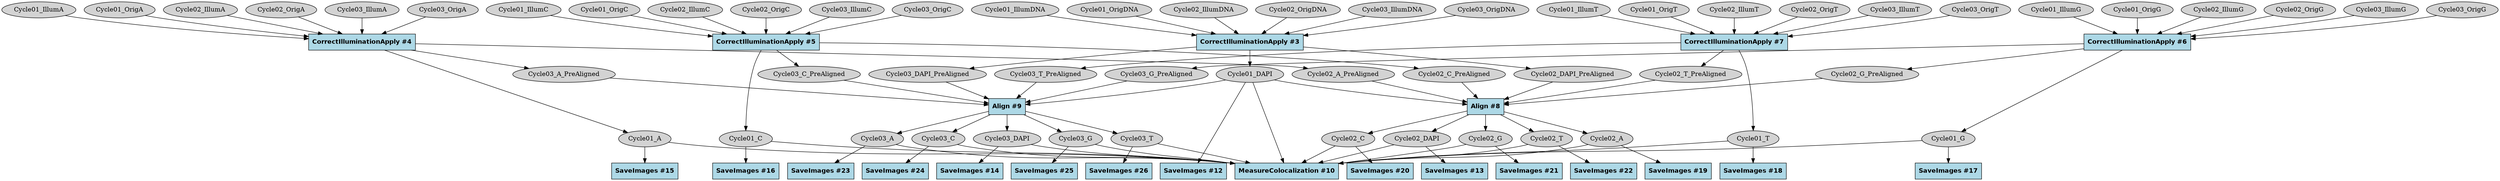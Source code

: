 strict digraph {
Align_3639f4c2 [type=module, label="Align #8", module_name=Align, module_num=8, original_num=8, stable_id="Align_3639f4c2", enabled=True, shape=box, style=filled, fontname="Helvetica-Bold", fillcolor=lightblue];
Align_ba3c1e0a [type=module, label="Align #9", module_name=Align, module_num=9, original_num=9, stable_id="Align_ba3c1e0a", enabled=True, shape=box, style=filled, fontname="Helvetica-Bold", fillcolor=lightblue];
CorrectIlluminationApply_8bb0ad06 [type=module, label="CorrectIlluminationApply #4", module_name=CorrectIlluminationApply, module_num=4, original_num=4, stable_id="CorrectIlluminationApply_8bb0ad06", enabled=True, shape=box, style=filled, fontname="Helvetica-Bold", fillcolor=lightblue];
CorrectIlluminationApply_ad0dce3e [type=module, label="CorrectIlluminationApply #5", module_name=CorrectIlluminationApply, module_num=5, original_num=5, stable_id="CorrectIlluminationApply_ad0dce3e", enabled=True, shape=box, style=filled, fontname="Helvetica-Bold", fillcolor=lightblue];
CorrectIlluminationApply_adc93fea [type=module, label="CorrectIlluminationApply #6", module_name=CorrectIlluminationApply, module_num=6, original_num=6, stable_id="CorrectIlluminationApply_adc93fea", enabled=True, shape=box, style=filled, fontname="Helvetica-Bold", fillcolor=lightblue];
CorrectIlluminationApply_e198cdd7 [type=module, label="CorrectIlluminationApply #7", module_name=CorrectIlluminationApply, module_num=7, original_num=7, stable_id="CorrectIlluminationApply_e198cdd7", enabled=True, shape=box, style=filled, fontname="Helvetica-Bold", fillcolor=lightblue];
CorrectIlluminationApply_fae32b29 [type=module, label="CorrectIlluminationApply #3", module_name=CorrectIlluminationApply, module_num=3, original_num=3, stable_id="CorrectIlluminationApply_fae32b29", enabled=True, shape=box, style=filled, fontname="Helvetica-Bold", fillcolor=lightblue];
MeasureColocalization_1c806ec0 [type=module, label="MeasureColocalization #10", module_name=MeasureColocalization, module_num=10, original_num=10, stable_id="MeasureColocalization_1c806ec0", enabled=True, shape=box, style=filled, fontname="Helvetica-Bold", fillcolor=lightblue];
SaveImages_166e376d [type=module, label="SaveImages #25", module_name=SaveImages, module_num=25, original_num=25, stable_id="SaveImages_166e376d", enabled=True, shape=box, style=filled, fontname="Helvetica-Bold", fillcolor=lightblue];
SaveImages_209666 [type=module, label="SaveImages #21", module_name=SaveImages, module_num=21, original_num=21, stable_id="SaveImages_209666", enabled=True, shape=box, style=filled, fontname="Helvetica-Bold", fillcolor=lightblue];
SaveImages_25d71e65 [type=module, label="SaveImages #14", module_name=SaveImages, module_num=14, original_num=14, stable_id="SaveImages_25d71e65", enabled=True, shape=box, style=filled, fontname="Helvetica-Bold", fillcolor=lightblue];
SaveImages_27ebf127 [type=module, label="SaveImages #19", module_name=SaveImages, module_num=19, original_num=19, stable_id="SaveImages_27ebf127", enabled=True, shape=box, style=filled, fontname="Helvetica-Bold", fillcolor=lightblue];
SaveImages_50a8fa7 [type=module, label="SaveImages #24", module_name=SaveImages, module_num=24, original_num=24, stable_id="SaveImages_50a8fa7", enabled=True, shape=box, style=filled, fontname="Helvetica-Bold", fillcolor=lightblue];
SaveImages_6e8089a9 [type=module, label="SaveImages #23", module_name=SaveImages, module_num=23, original_num=23, stable_id="SaveImages_6e8089a9", enabled=True, shape=box, style=filled, fontname="Helvetica-Bold", fillcolor=lightblue];
SaveImages_80c39bf5 [type=module, label="SaveImages #17", module_name=SaveImages, module_num=17, original_num=17, stable_id="SaveImages_80c39bf5", enabled=True, shape=box, style=filled, fontname="Helvetica-Bold", fillcolor=lightblue];
SaveImages_82399f89 [type=module, label="SaveImages #15", module_name=SaveImages, module_num=15, original_num=15, stable_id="SaveImages_82399f89", enabled=True, shape=box, style=filled, fontname="Helvetica-Bold", fillcolor=lightblue];
SaveImages_83684cd7 [type=module, label="SaveImages #18", module_name=SaveImages, module_num=18, original_num=18, stable_id="SaveImages_83684cd7", enabled=True, shape=box, style=filled, fontname="Helvetica-Bold", fillcolor=lightblue];
SaveImages_8a753349 [type=module, label="SaveImages #16", module_name=SaveImages, module_num=16, original_num=16, stable_id="SaveImages_8a753349", enabled=True, shape=box, style=filled, fontname="Helvetica-Bold", fillcolor=lightblue];
SaveImages_a08bcbd8 [type=module, label="SaveImages #13", module_name=SaveImages, module_num=13, original_num=13, stable_id="SaveImages_a08bcbd8", enabled=True, shape=box, style=filled, fontname="Helvetica-Bold", fillcolor=lightblue];
SaveImages_a76d743b [type=module, label="SaveImages #12", module_name=SaveImages, module_num=12, original_num=12, stable_id="SaveImages_a76d743b", enabled=True, shape=box, style=filled, fontname="Helvetica-Bold", fillcolor=lightblue];
SaveImages_b493bd46 [type=module, label="SaveImages #26", module_name=SaveImages, module_num=26, original_num=26, stable_id="SaveImages_b493bd46", enabled=True, shape=box, style=filled, fontname="Helvetica-Bold", fillcolor=lightblue];
SaveImages_d57fd6c6 [type=module, label="SaveImages #20", module_name=SaveImages, module_num=20, original_num=20, stable_id="SaveImages_d57fd6c6", enabled=True, shape=box, style=filled, fontname="Helvetica-Bold", fillcolor=lightblue];
SaveImages_d601fd4e [type=module, label="SaveImages #22", module_name=SaveImages, module_num=22, original_num=22, stable_id="SaveImages_d601fd4e", enabled=True, shape=box, style=filled, fontname="Helvetica-Bold", fillcolor=lightblue];
image__Cycle01_A [type=image, label="Cycle01_A", shape=ellipse, style=filled, fillcolor=lightgray];
image__Cycle01_C [type=image, label="Cycle01_C", shape=ellipse, style=filled, fillcolor=lightgray];
image__Cycle01_DAPI [type=image, label="Cycle01_DAPI", shape=ellipse, style=filled, fillcolor=lightgray];
image__Cycle01_G [type=image, label="Cycle01_G", shape=ellipse, style=filled, fillcolor=lightgray];
image__Cycle01_IllumA [type=image, label="Cycle01_IllumA", shape=ellipse, style=filled, fillcolor=lightgray];
image__Cycle01_IllumC [type=image, label="Cycle01_IllumC", shape=ellipse, style=filled, fillcolor=lightgray];
image__Cycle01_IllumDNA [type=image, label="Cycle01_IllumDNA", shape=ellipse, style=filled, fillcolor=lightgray];
image__Cycle01_IllumG [type=image, label="Cycle01_IllumG", shape=ellipse, style=filled, fillcolor=lightgray];
image__Cycle01_IllumT [type=image, label="Cycle01_IllumT", shape=ellipse, style=filled, fillcolor=lightgray];
image__Cycle01_OrigA [type=image, label="Cycle01_OrigA", shape=ellipse, style=filled, fillcolor=lightgray];
image__Cycle01_OrigC [type=image, label="Cycle01_OrigC", shape=ellipse, style=filled, fillcolor=lightgray];
image__Cycle01_OrigDNA [type=image, label="Cycle01_OrigDNA", shape=ellipse, style=filled, fillcolor=lightgray];
image__Cycle01_OrigG [type=image, label="Cycle01_OrigG", shape=ellipse, style=filled, fillcolor=lightgray];
image__Cycle01_OrigT [type=image, label="Cycle01_OrigT", shape=ellipse, style=filled, fillcolor=lightgray];
image__Cycle01_T [type=image, label="Cycle01_T", shape=ellipse, style=filled, fillcolor=lightgray];
image__Cycle02_A [type=image, label="Cycle02_A", shape=ellipse, style=filled, fillcolor=lightgray];
image__Cycle02_A_PreAligned [type=image, label="Cycle02_A_PreAligned", shape=ellipse, style=filled, fillcolor=lightgray];
image__Cycle02_C [type=image, label="Cycle02_C", shape=ellipse, style=filled, fillcolor=lightgray];
image__Cycle02_C_PreAligned [type=image, label="Cycle02_C_PreAligned", shape=ellipse, style=filled, fillcolor=lightgray];
image__Cycle02_DAPI [type=image, label="Cycle02_DAPI", shape=ellipse, style=filled, fillcolor=lightgray];
image__Cycle02_DAPI_PreAligned [type=image, label="Cycle02_DAPI_PreAligned", shape=ellipse, style=filled, fillcolor=lightgray];
image__Cycle02_G [type=image, label="Cycle02_G", shape=ellipse, style=filled, fillcolor=lightgray];
image__Cycle02_G_PreAligned [type=image, label="Cycle02_G_PreAligned", shape=ellipse, style=filled, fillcolor=lightgray];
image__Cycle02_IllumA [type=image, label="Cycle02_IllumA", shape=ellipse, style=filled, fillcolor=lightgray];
image__Cycle02_IllumC [type=image, label="Cycle02_IllumC", shape=ellipse, style=filled, fillcolor=lightgray];
image__Cycle02_IllumDNA [type=image, label="Cycle02_IllumDNA", shape=ellipse, style=filled, fillcolor=lightgray];
image__Cycle02_IllumG [type=image, label="Cycle02_IllumG", shape=ellipse, style=filled, fillcolor=lightgray];
image__Cycle02_IllumT [type=image, label="Cycle02_IllumT", shape=ellipse, style=filled, fillcolor=lightgray];
image__Cycle02_OrigA [type=image, label="Cycle02_OrigA", shape=ellipse, style=filled, fillcolor=lightgray];
image__Cycle02_OrigC [type=image, label="Cycle02_OrigC", shape=ellipse, style=filled, fillcolor=lightgray];
image__Cycle02_OrigDNA [type=image, label="Cycle02_OrigDNA", shape=ellipse, style=filled, fillcolor=lightgray];
image__Cycle02_OrigG [type=image, label="Cycle02_OrigG", shape=ellipse, style=filled, fillcolor=lightgray];
image__Cycle02_OrigT [type=image, label="Cycle02_OrigT", shape=ellipse, style=filled, fillcolor=lightgray];
image__Cycle02_T [type=image, label="Cycle02_T", shape=ellipse, style=filled, fillcolor=lightgray];
image__Cycle02_T_PreAligned [type=image, label="Cycle02_T_PreAligned", shape=ellipse, style=filled, fillcolor=lightgray];
image__Cycle03_A [type=image, label="Cycle03_A", shape=ellipse, style=filled, fillcolor=lightgray];
image__Cycle03_A_PreAligned [type=image, label="Cycle03_A_PreAligned", shape=ellipse, style=filled, fillcolor=lightgray];
image__Cycle03_C [type=image, label="Cycle03_C", shape=ellipse, style=filled, fillcolor=lightgray];
image__Cycle03_C_PreAligned [type=image, label="Cycle03_C_PreAligned", shape=ellipse, style=filled, fillcolor=lightgray];
image__Cycle03_DAPI [type=image, label="Cycle03_DAPI", shape=ellipse, style=filled, fillcolor=lightgray];
image__Cycle03_DAPI_PreAligned [type=image, label="Cycle03_DAPI_PreAligned", shape=ellipse, style=filled, fillcolor=lightgray];
image__Cycle03_G [type=image, label="Cycle03_G", shape=ellipse, style=filled, fillcolor=lightgray];
image__Cycle03_G_PreAligned [type=image, label="Cycle03_G_PreAligned", shape=ellipse, style=filled, fillcolor=lightgray];
image__Cycle03_IllumA [type=image, label="Cycle03_IllumA", shape=ellipse, style=filled, fillcolor=lightgray];
image__Cycle03_IllumC [type=image, label="Cycle03_IllumC", shape=ellipse, style=filled, fillcolor=lightgray];
image__Cycle03_IllumDNA [type=image, label="Cycle03_IllumDNA", shape=ellipse, style=filled, fillcolor=lightgray];
image__Cycle03_IllumG [type=image, label="Cycle03_IllumG", shape=ellipse, style=filled, fillcolor=lightgray];
image__Cycle03_IllumT [type=image, label="Cycle03_IllumT", shape=ellipse, style=filled, fillcolor=lightgray];
image__Cycle03_OrigA [type=image, label="Cycle03_OrigA", shape=ellipse, style=filled, fillcolor=lightgray];
image__Cycle03_OrigC [type=image, label="Cycle03_OrigC", shape=ellipse, style=filled, fillcolor=lightgray];
image__Cycle03_OrigDNA [type=image, label="Cycle03_OrigDNA", shape=ellipse, style=filled, fillcolor=lightgray];
image__Cycle03_OrigG [type=image, label="Cycle03_OrigG", shape=ellipse, style=filled, fillcolor=lightgray];
image__Cycle03_OrigT [type=image, label="Cycle03_OrigT", shape=ellipse, style=filled, fillcolor=lightgray];
image__Cycle03_T [type=image, label="Cycle03_T", shape=ellipse, style=filled, fillcolor=lightgray];
image__Cycle03_T_PreAligned [type=image, label="Cycle03_T_PreAligned", shape=ellipse, style=filled, fillcolor=lightgray];
Align_3639f4c2 -> image__Cycle02_A [type="image_output"];
Align_3639f4c2 -> image__Cycle02_C [type="image_output"];
Align_3639f4c2 -> image__Cycle02_DAPI [type="image_output"];
Align_3639f4c2 -> image__Cycle02_G [type="image_output"];
Align_3639f4c2 -> image__Cycle02_T [type="image_output"];
Align_ba3c1e0a -> image__Cycle03_A [type="image_output"];
Align_ba3c1e0a -> image__Cycle03_C [type="image_output"];
Align_ba3c1e0a -> image__Cycle03_DAPI [type="image_output"];
Align_ba3c1e0a -> image__Cycle03_G [type="image_output"];
Align_ba3c1e0a -> image__Cycle03_T [type="image_output"];
CorrectIlluminationApply_8bb0ad06 -> image__Cycle01_A [type="image_output"];
CorrectIlluminationApply_8bb0ad06 -> image__Cycle02_A_PreAligned [type="image_output"];
CorrectIlluminationApply_8bb0ad06 -> image__Cycle03_A_PreAligned [type="image_output"];
CorrectIlluminationApply_ad0dce3e -> image__Cycle01_C [type="image_output"];
CorrectIlluminationApply_ad0dce3e -> image__Cycle02_C_PreAligned [type="image_output"];
CorrectIlluminationApply_ad0dce3e -> image__Cycle03_C_PreAligned [type="image_output"];
CorrectIlluminationApply_adc93fea -> image__Cycle01_G [type="image_output"];
CorrectIlluminationApply_adc93fea -> image__Cycle02_G_PreAligned [type="image_output"];
CorrectIlluminationApply_adc93fea -> image__Cycle03_G_PreAligned [type="image_output"];
CorrectIlluminationApply_e198cdd7 -> image__Cycle01_T [type="image_output"];
CorrectIlluminationApply_e198cdd7 -> image__Cycle02_T_PreAligned [type="image_output"];
CorrectIlluminationApply_e198cdd7 -> image__Cycle03_T_PreAligned [type="image_output"];
CorrectIlluminationApply_fae32b29 -> image__Cycle01_DAPI [type="image_output"];
CorrectIlluminationApply_fae32b29 -> image__Cycle02_DAPI_PreAligned [type="image_output"];
CorrectIlluminationApply_fae32b29 -> image__Cycle03_DAPI_PreAligned [type="image_output"];
image__Cycle01_A -> MeasureColocalization_1c806ec0 [type="image_list_input"];
image__Cycle01_A -> SaveImages_82399f89 [type="image_input"];
image__Cycle01_C -> MeasureColocalization_1c806ec0 [type="image_list_input"];
image__Cycle01_C -> SaveImages_8a753349 [type="image_input"];
image__Cycle01_DAPI -> Align_3639f4c2 [type="image_input"];
image__Cycle01_DAPI -> Align_ba3c1e0a [type="image_input"];
image__Cycle01_DAPI -> MeasureColocalization_1c806ec0 [type="image_list_input"];
image__Cycle01_DAPI -> SaveImages_a76d743b [type="image_input"];
image__Cycle01_G -> MeasureColocalization_1c806ec0 [type="image_list_input"];
image__Cycle01_G -> SaveImages_80c39bf5 [type="image_input"];
image__Cycle01_IllumA -> CorrectIlluminationApply_8bb0ad06 [type="image_input"];
image__Cycle01_IllumC -> CorrectIlluminationApply_ad0dce3e [type="image_input"];
image__Cycle01_IllumDNA -> CorrectIlluminationApply_fae32b29 [type="image_input"];
image__Cycle01_IllumG -> CorrectIlluminationApply_adc93fea [type="image_input"];
image__Cycle01_IllumT -> CorrectIlluminationApply_e198cdd7 [type="image_input"];
image__Cycle01_OrigA -> CorrectIlluminationApply_8bb0ad06 [type="image_input"];
image__Cycle01_OrigC -> CorrectIlluminationApply_ad0dce3e [type="image_input"];
image__Cycle01_OrigDNA -> CorrectIlluminationApply_fae32b29 [type="image_input"];
image__Cycle01_OrigG -> CorrectIlluminationApply_adc93fea [type="image_input"];
image__Cycle01_OrigT -> CorrectIlluminationApply_e198cdd7 [type="image_input"];
image__Cycle01_T -> MeasureColocalization_1c806ec0 [type="image_list_input"];
image__Cycle01_T -> SaveImages_83684cd7 [type="image_input"];
image__Cycle02_A -> MeasureColocalization_1c806ec0 [type="image_list_input"];
image__Cycle02_A -> SaveImages_27ebf127 [type="image_input"];
image__Cycle02_A_PreAligned -> Align_3639f4c2 [type="image_input"];
image__Cycle02_C -> MeasureColocalization_1c806ec0 [type="image_list_input"];
image__Cycle02_C -> SaveImages_d57fd6c6 [type="image_input"];
image__Cycle02_C_PreAligned -> Align_3639f4c2 [type="image_input"];
image__Cycle02_DAPI -> MeasureColocalization_1c806ec0 [type="image_list_input"];
image__Cycle02_DAPI -> SaveImages_a08bcbd8 [type="image_input"];
image__Cycle02_DAPI_PreAligned -> Align_3639f4c2 [type="image_input"];
image__Cycle02_G -> MeasureColocalization_1c806ec0 [type="image_list_input"];
image__Cycle02_G -> SaveImages_209666 [type="image_input"];
image__Cycle02_G_PreAligned -> Align_3639f4c2 [type="image_input"];
image__Cycle02_IllumA -> CorrectIlluminationApply_8bb0ad06 [type="image_input"];
image__Cycle02_IllumC -> CorrectIlluminationApply_ad0dce3e [type="image_input"];
image__Cycle02_IllumDNA -> CorrectIlluminationApply_fae32b29 [type="image_input"];
image__Cycle02_IllumG -> CorrectIlluminationApply_adc93fea [type="image_input"];
image__Cycle02_IllumT -> CorrectIlluminationApply_e198cdd7 [type="image_input"];
image__Cycle02_OrigA -> CorrectIlluminationApply_8bb0ad06 [type="image_input"];
image__Cycle02_OrigC -> CorrectIlluminationApply_ad0dce3e [type="image_input"];
image__Cycle02_OrigDNA -> CorrectIlluminationApply_fae32b29 [type="image_input"];
image__Cycle02_OrigG -> CorrectIlluminationApply_adc93fea [type="image_input"];
image__Cycle02_OrigT -> CorrectIlluminationApply_e198cdd7 [type="image_input"];
image__Cycle02_T -> MeasureColocalization_1c806ec0 [type="image_list_input"];
image__Cycle02_T -> SaveImages_d601fd4e [type="image_input"];
image__Cycle02_T_PreAligned -> Align_3639f4c2 [type="image_input"];
image__Cycle03_A -> MeasureColocalization_1c806ec0 [type="image_list_input"];
image__Cycle03_A -> SaveImages_6e8089a9 [type="image_input"];
image__Cycle03_A_PreAligned -> Align_ba3c1e0a [type="image_input"];
image__Cycle03_C -> MeasureColocalization_1c806ec0 [type="image_list_input"];
image__Cycle03_C -> SaveImages_50a8fa7 [type="image_input"];
image__Cycle03_C_PreAligned -> Align_ba3c1e0a [type="image_input"];
image__Cycle03_DAPI -> MeasureColocalization_1c806ec0 [type="image_list_input"];
image__Cycle03_DAPI -> SaveImages_25d71e65 [type="image_input"];
image__Cycle03_DAPI_PreAligned -> Align_ba3c1e0a [type="image_input"];
image__Cycle03_G -> MeasureColocalization_1c806ec0 [type="image_list_input"];
image__Cycle03_G -> SaveImages_166e376d [type="image_input"];
image__Cycle03_G_PreAligned -> Align_ba3c1e0a [type="image_input"];
image__Cycle03_IllumA -> CorrectIlluminationApply_8bb0ad06 [type="image_input"];
image__Cycle03_IllumC -> CorrectIlluminationApply_ad0dce3e [type="image_input"];
image__Cycle03_IllumDNA -> CorrectIlluminationApply_fae32b29 [type="image_input"];
image__Cycle03_IllumG -> CorrectIlluminationApply_adc93fea [type="image_input"];
image__Cycle03_IllumT -> CorrectIlluminationApply_e198cdd7 [type="image_input"];
image__Cycle03_OrigA -> CorrectIlluminationApply_8bb0ad06 [type="image_input"];
image__Cycle03_OrigC -> CorrectIlluminationApply_ad0dce3e [type="image_input"];
image__Cycle03_OrigDNA -> CorrectIlluminationApply_fae32b29 [type="image_input"];
image__Cycle03_OrigG -> CorrectIlluminationApply_adc93fea [type="image_input"];
image__Cycle03_OrigT -> CorrectIlluminationApply_e198cdd7 [type="image_input"];
image__Cycle03_T -> MeasureColocalization_1c806ec0 [type="image_list_input"];
image__Cycle03_T -> SaveImages_b493bd46 [type="image_input"];
image__Cycle03_T_PreAligned -> Align_ba3c1e0a [type="image_input"];

  {rank = min; image__Cycle01_OrigDNA; image__Cycle01_IllumDNA; image__Cycle02_OrigDNA; image__Cycle02_IllumDNA; image__Cycle03_OrigDNA; image__Cycle03_IllumDNA; image__Cycle01_OrigA; image__Cycle01_IllumA; image__Cycle02_OrigA; image__Cycle02_IllumA; image__Cycle03_OrigA; image__Cycle03_IllumA; image__Cycle01_OrigC; image__Cycle01_IllumC; image__Cycle02_OrigC; image__Cycle02_IllumC; image__Cycle03_OrigC; image__Cycle03_IllumC; image__Cycle01_OrigG; image__Cycle01_IllumG; image__Cycle02_OrigG; image__Cycle02_IllumG; image__Cycle03_OrigG; image__Cycle03_IllumG; image__Cycle01_OrigT; image__Cycle01_IllumT; image__Cycle02_OrigT; image__Cycle02_IllumT; image__Cycle03_OrigT; image__Cycle03_IllumT;}
  {rank = max; MeasureColocalization_1c806ec0; SaveImages_a76d743b; SaveImages_a08bcbd8; SaveImages_25d71e65; SaveImages_82399f89; SaveImages_8a753349; SaveImages_80c39bf5; SaveImages_83684cd7; SaveImages_27ebf127; SaveImages_d57fd6c6; SaveImages_209666; SaveImages_d601fd4e; SaveImages_6e8089a9; SaveImages_50a8fa7; SaveImages_166e376d; SaveImages_b493bd46;}
}
